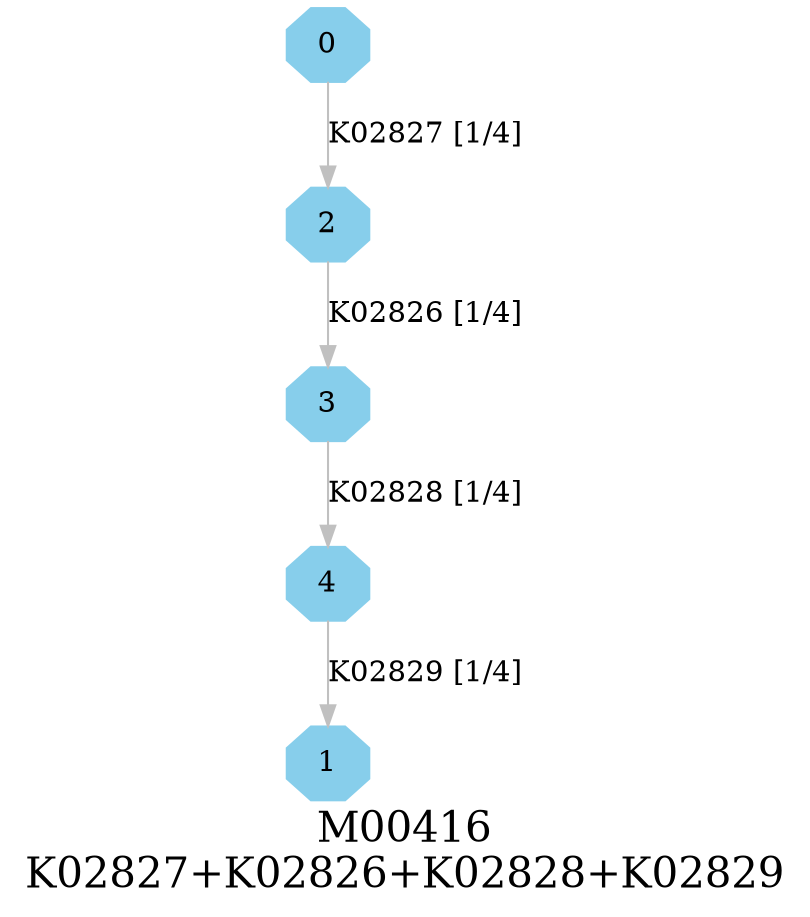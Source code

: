 digraph G {
graph [label="M00416
K02827+K02826+K02828+K02829",fontsize=20];
node [shape=box,style=filled];
edge [len=3,color=grey];
{node [width=.3,height=.3,shape=octagon,style=filled,color=skyblue] 0 1 2 3 4 }
0 -> 2 [label="K02827 [1/4]"];
2 -> 3 [label="K02826 [1/4]"];
3 -> 4 [label="K02828 [1/4]"];
4 -> 1 [label="K02829 [1/4]"];
}